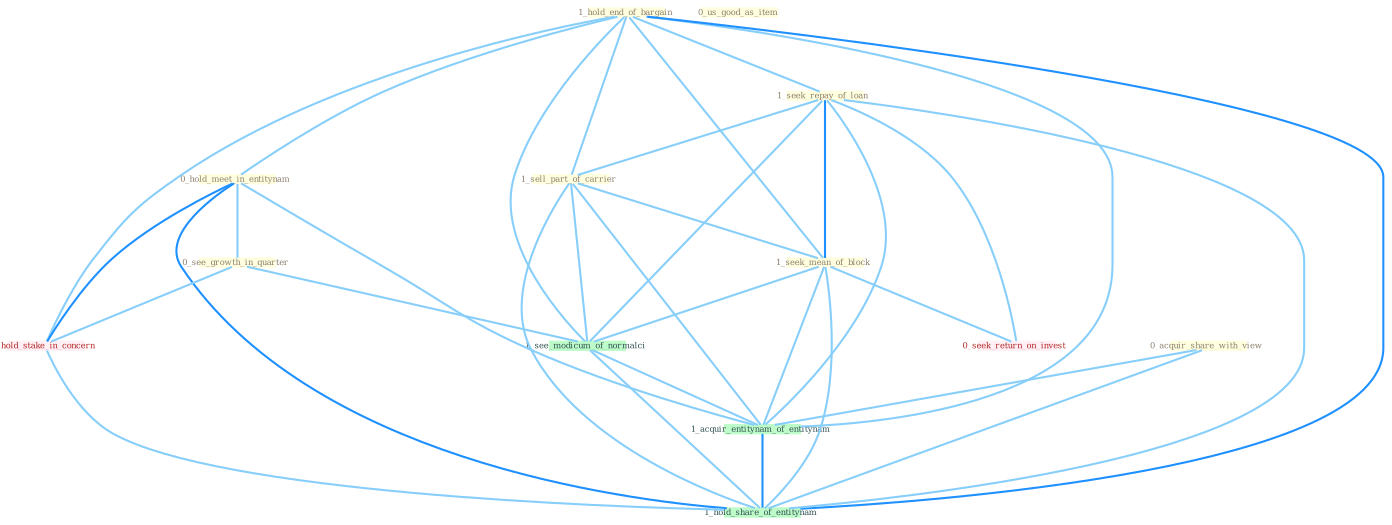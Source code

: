 Graph G{ 
    node
    [shape=polygon,style=filled,width=.5,height=.06,color="#BDFCC9",fixedsize=true,fontsize=4,
    fontcolor="#2f4f4f"];
    {node
    [color="#ffffe0", fontcolor="#8b7d6b"] "1_hold_end_of_bargain " "0_acquir_share_with_view " "0_us_good_as_item " "0_hold_meet_in_entitynam " "1_seek_repay_of_loan " "1_sell_part_of_carrier " "1_seek_mean_of_block " "0_see_growth_in_quarter "}
{node [color="#fff0f5", fontcolor="#b22222"] "1_hold_stake_in_concern " "0_seek_return_on_invest "}
edge [color="#B0E2FF"];

	"1_hold_end_of_bargain " -- "0_hold_meet_in_entitynam " [w="1", color="#87cefa" ];
	"1_hold_end_of_bargain " -- "1_seek_repay_of_loan " [w="1", color="#87cefa" ];
	"1_hold_end_of_bargain " -- "1_sell_part_of_carrier " [w="1", color="#87cefa" ];
	"1_hold_end_of_bargain " -- "1_seek_mean_of_block " [w="1", color="#87cefa" ];
	"1_hold_end_of_bargain " -- "1_hold_stake_in_concern " [w="1", color="#87cefa" ];
	"1_hold_end_of_bargain " -- "1_see_modicum_of_normalci " [w="1", color="#87cefa" ];
	"1_hold_end_of_bargain " -- "1_acquir_entitynam_of_entitynam " [w="1", color="#87cefa" ];
	"1_hold_end_of_bargain " -- "1_hold_share_of_entitynam " [w="2", color="#1e90ff" , len=0.8];
	"0_acquir_share_with_view " -- "1_acquir_entitynam_of_entitynam " [w="1", color="#87cefa" ];
	"0_acquir_share_with_view " -- "1_hold_share_of_entitynam " [w="1", color="#87cefa" ];
	"0_hold_meet_in_entitynam " -- "0_see_growth_in_quarter " [w="1", color="#87cefa" ];
	"0_hold_meet_in_entitynam " -- "1_hold_stake_in_concern " [w="2", color="#1e90ff" , len=0.8];
	"0_hold_meet_in_entitynam " -- "1_acquir_entitynam_of_entitynam " [w="1", color="#87cefa" ];
	"0_hold_meet_in_entitynam " -- "1_hold_share_of_entitynam " [w="2", color="#1e90ff" , len=0.8];
	"1_seek_repay_of_loan " -- "1_sell_part_of_carrier " [w="1", color="#87cefa" ];
	"1_seek_repay_of_loan " -- "1_seek_mean_of_block " [w="2", color="#1e90ff" , len=0.8];
	"1_seek_repay_of_loan " -- "0_seek_return_on_invest " [w="1", color="#87cefa" ];
	"1_seek_repay_of_loan " -- "1_see_modicum_of_normalci " [w="1", color="#87cefa" ];
	"1_seek_repay_of_loan " -- "1_acquir_entitynam_of_entitynam " [w="1", color="#87cefa" ];
	"1_seek_repay_of_loan " -- "1_hold_share_of_entitynam " [w="1", color="#87cefa" ];
	"1_sell_part_of_carrier " -- "1_seek_mean_of_block " [w="1", color="#87cefa" ];
	"1_sell_part_of_carrier " -- "1_see_modicum_of_normalci " [w="1", color="#87cefa" ];
	"1_sell_part_of_carrier " -- "1_acquir_entitynam_of_entitynam " [w="1", color="#87cefa" ];
	"1_sell_part_of_carrier " -- "1_hold_share_of_entitynam " [w="1", color="#87cefa" ];
	"1_seek_mean_of_block " -- "0_seek_return_on_invest " [w="1", color="#87cefa" ];
	"1_seek_mean_of_block " -- "1_see_modicum_of_normalci " [w="1", color="#87cefa" ];
	"1_seek_mean_of_block " -- "1_acquir_entitynam_of_entitynam " [w="1", color="#87cefa" ];
	"1_seek_mean_of_block " -- "1_hold_share_of_entitynam " [w="1", color="#87cefa" ];
	"0_see_growth_in_quarter " -- "1_hold_stake_in_concern " [w="1", color="#87cefa" ];
	"0_see_growth_in_quarter " -- "1_see_modicum_of_normalci " [w="1", color="#87cefa" ];
	"1_hold_stake_in_concern " -- "1_hold_share_of_entitynam " [w="1", color="#87cefa" ];
	"1_see_modicum_of_normalci " -- "1_acquir_entitynam_of_entitynam " [w="1", color="#87cefa" ];
	"1_see_modicum_of_normalci " -- "1_hold_share_of_entitynam " [w="1", color="#87cefa" ];
	"1_acquir_entitynam_of_entitynam " -- "1_hold_share_of_entitynam " [w="2", color="#1e90ff" , len=0.8];
}